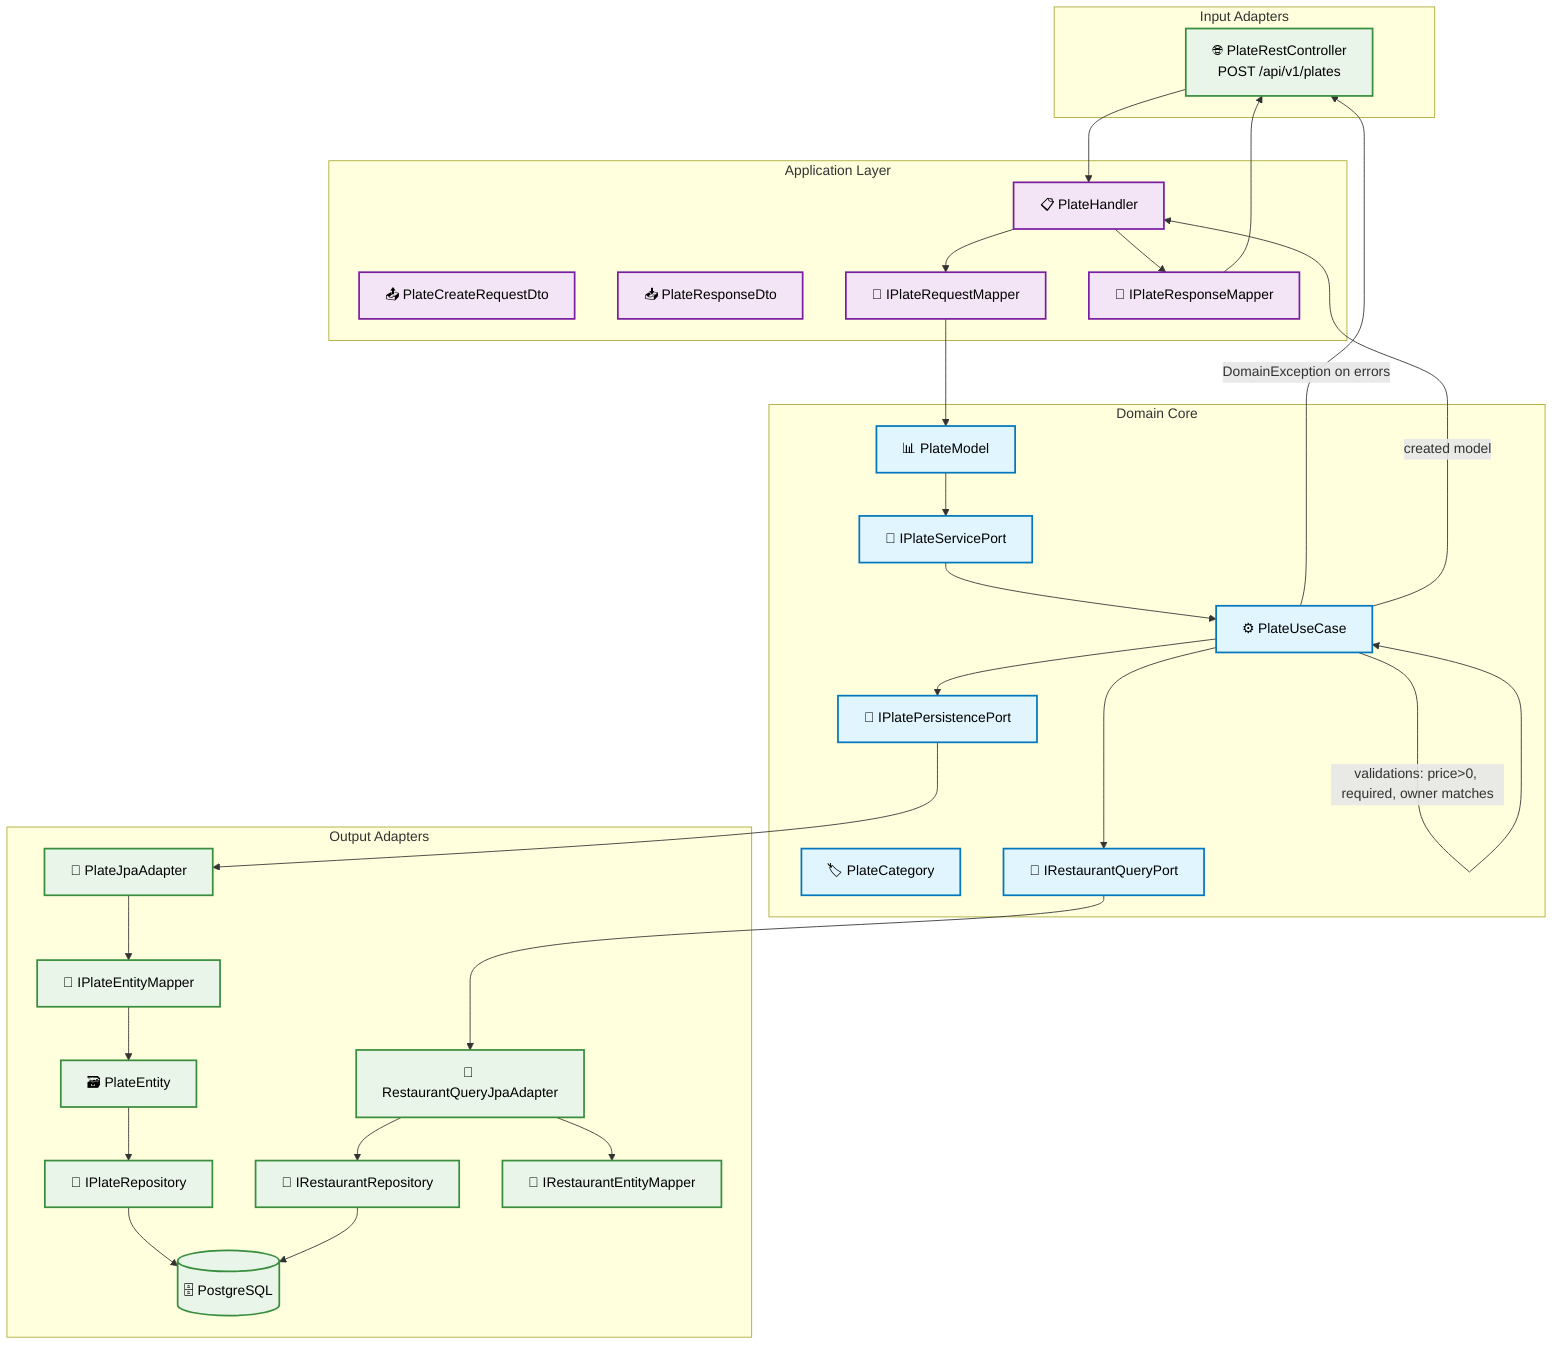graph TB
    %% HU-003: Create Plate (high contrast)

    subgraph "Input Adapters"
        REST["🌐 PlateRestController\nPOST /api/v1/plates"]
    end

    subgraph "Application Layer"
        HANDLER["📋 PlateHandler"]
        REQ_DTO["📤 PlateCreateRequestDto"]
        RES_DTO["📥 PlateResponseDto"]
        REQ_MAP["🔄 IPlateRequestMapper"]
        RES_MAP["🔄 IPlateResponseMapper"]
    end

    subgraph "Domain Core"
        MODEL["📊 PlateModel"]
        CATEGORY["🏷️ PlateCategory"]
        USECASE["⚙️ PlateUseCase"]
        API_PORT["🔌 IPlateServicePort"]
        PERSIST_PORT["🔌 IPlatePersistencePort"]
        REST_QUERY_PORT["🔌 IRestaurantQueryPort"]
    end

    subgraph "Output Adapters"
        JPA_ADAPTER["💾 PlateJpaAdapter"]
        ENTITY["🗃️ PlateEntity"]
        REPO["🏪 IPlateRepository"]
        ENTITY_MAP["🔄 IPlateEntityMapper"]
        REST_QUERY_ADAPTER["🏪 RestaurantQueryJpaAdapter"]
        REST_REPO["🏪 IRestaurantRepository"]
        REST_MAP["🔄 IRestaurantEntityMapper"]
        DB[("🗄️ PostgreSQL")]
    end

    %% Flow
    REST --> HANDLER
    HANDLER --> REQ_MAP
    REQ_MAP --> MODEL
    MODEL --> API_PORT
    API_PORT --> USECASE
    USECASE --> PERSIST_PORT
    USECASE --> REST_QUERY_PORT
    PERSIST_PORT --> JPA_ADAPTER
    JPA_ADAPTER --> ENTITY_MAP
    ENTITY_MAP --> ENTITY
    ENTITY --> REPO
    REPO --> DB
    REST_QUERY_PORT --> REST_QUERY_ADAPTER
    REST_QUERY_ADAPTER --> REST_REPO
    REST_QUERY_ADAPTER --> REST_MAP
    REST_REPO --> DB

    %% Notes
    USECASE --> |"validations: price>0, required, owner matches"| USECASE
    USECASE --> |"DomainException on errors"| REST
    USECASE --> |"created model"| HANDLER
    HANDLER --> RES_MAP
    RES_MAP --> REST

    %% Styles (high contrast)
    classDef domain fill:#e1f5fe,stroke:#0277bd,stroke-width:2px,color:#000000
    classDef app fill:#f3e5f5,stroke:#7b1fa2,stroke-width:2px,color:#000000
    classDef infra fill:#e8f5e8,stroke:#388e3c,stroke-width:2px,color:#000000
    classDef io fill:#fff3e0,stroke:#f57c00,stroke-width:2px,color:#000000

    class MODEL,CATEGORY,USECASE,API_PORT,PERSIST_PORT,REST_QUERY_PORT domain
    class HANDLER,REQ_DTO,RES_DTO,REQ_MAP,RES_MAP app
    class REST,JPA_ADAPTER,ENTITY,REPO,ENTITY_MAP,REST_QUERY_ADAPTER,REST_REPO,REST_MAP,DB infra